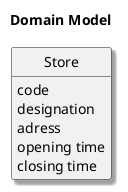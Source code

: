 @startuml
skinparam monochrome true
skinparam packageStyle rectangle
skinparam shadowing true
skinparam classAttributeIconSize 0

hide circle
hide methods
left to right direction
title Domain Model


class Store {
   code
   designation
   adress
   opening time
   closing time
}

@enduml